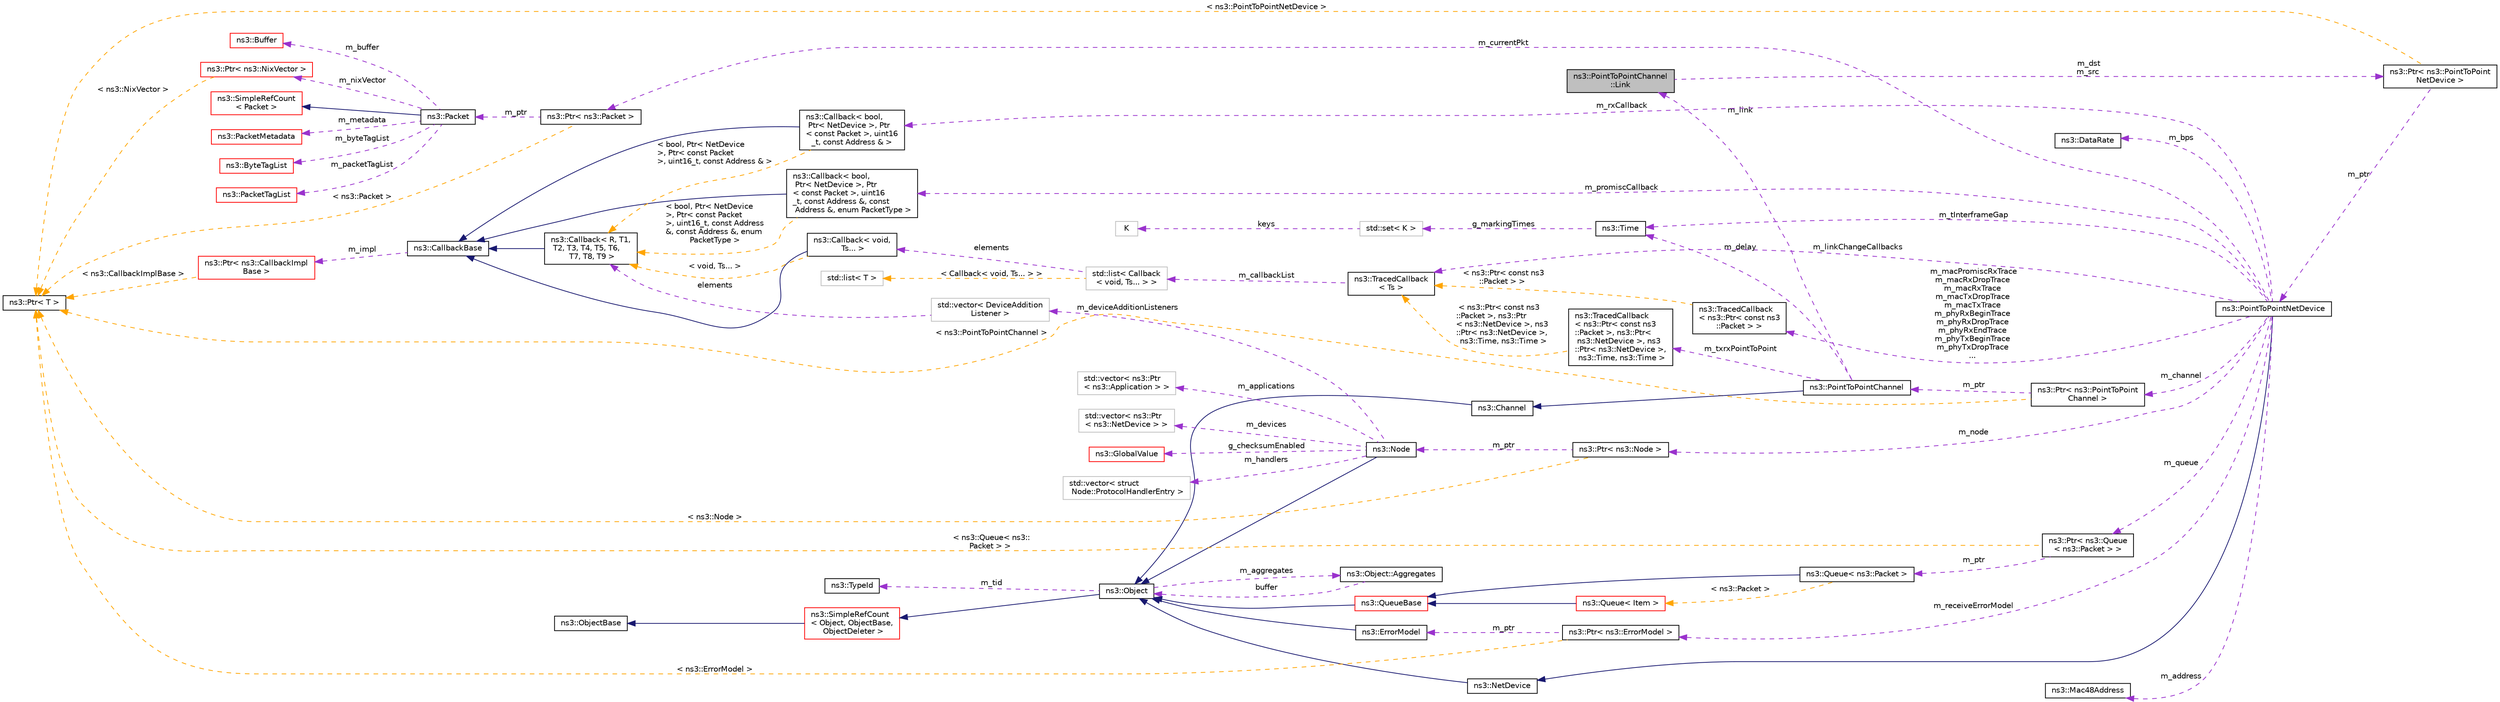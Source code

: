 digraph "ns3::PointToPointChannel::Link"
{
 // LATEX_PDF_SIZE
  edge [fontname="Helvetica",fontsize="10",labelfontname="Helvetica",labelfontsize="10"];
  node [fontname="Helvetica",fontsize="10",shape=record];
  rankdir="LR";
  Node1 [label="ns3::PointToPointChannel\l::Link",height=0.2,width=0.4,color="black", fillcolor="grey75", style="filled", fontcolor="black",tooltip="Wire model for the PointToPointChannel."];
  Node2 -> Node1 [dir="back",color="darkorchid3",fontsize="10",style="dashed",label=" m_dst\nm_src" ,fontname="Helvetica"];
  Node2 [label="ns3::Ptr\< ns3::PointToPoint\lNetDevice \>",height=0.2,width=0.4,color="black", fillcolor="white", style="filled",URL="$classns3_1_1_ptr.html",tooltip=" "];
  Node3 -> Node2 [dir="back",color="darkorchid3",fontsize="10",style="dashed",label=" m_ptr" ,fontname="Helvetica"];
  Node3 [label="ns3::PointToPointNetDevice",height=0.2,width=0.4,color="black", fillcolor="white", style="filled",URL="$classns3_1_1_point_to_point_net_device.html",tooltip="A Device for a Point to Point Network Link."];
  Node4 -> Node3 [dir="back",color="midnightblue",fontsize="10",style="solid",fontname="Helvetica"];
  Node4 [label="ns3::NetDevice",height=0.2,width=0.4,color="black", fillcolor="white", style="filled",URL="$classns3_1_1_net_device.html",tooltip="Network layer to device interface."];
  Node5 -> Node4 [dir="back",color="midnightblue",fontsize="10",style="solid",fontname="Helvetica"];
  Node5 [label="ns3::Object",height=0.2,width=0.4,color="black", fillcolor="white", style="filled",URL="$classns3_1_1_object.html",tooltip="A base class which provides memory management and object aggregation."];
  Node6 -> Node5 [dir="back",color="midnightblue",fontsize="10",style="solid",fontname="Helvetica"];
  Node6 [label="ns3::SimpleRefCount\l\< Object, ObjectBase,\l ObjectDeleter \>",height=0.2,width=0.4,color="red", fillcolor="white", style="filled",URL="$classns3_1_1_simple_ref_count.html",tooltip=" "];
  Node7 -> Node6 [dir="back",color="midnightblue",fontsize="10",style="solid",fontname="Helvetica"];
  Node7 [label="ns3::ObjectBase",height=0.2,width=0.4,color="black", fillcolor="white", style="filled",URL="$classns3_1_1_object_base.html",tooltip="Anchor the ns-3 type and attribute system."];
  Node10 -> Node5 [dir="back",color="darkorchid3",fontsize="10",style="dashed",label=" m_tid" ,fontname="Helvetica"];
  Node10 [label="ns3::TypeId",height=0.2,width=0.4,color="black", fillcolor="white", style="filled",URL="$classns3_1_1_type_id.html",tooltip="a unique identifier for an interface."];
  Node11 -> Node5 [dir="back",color="darkorchid3",fontsize="10",style="dashed",label=" m_aggregates" ,fontname="Helvetica"];
  Node11 [label="ns3::Object::Aggregates",height=0.2,width=0.4,color="black", fillcolor="white", style="filled",URL="$structns3_1_1_object_1_1_aggregates.html",tooltip="The list of Objects aggregated to this one."];
  Node5 -> Node11 [dir="back",color="darkorchid3",fontsize="10",style="dashed",label=" buffer" ,fontname="Helvetica"];
  Node12 -> Node3 [dir="back",color="darkorchid3",fontsize="10",style="dashed",label=" m_address" ,fontname="Helvetica"];
  Node12 [label="ns3::Mac48Address",height=0.2,width=0.4,color="black", fillcolor="white", style="filled",URL="$classns3_1_1_mac48_address.html",tooltip="an EUI-48 address"];
  Node13 -> Node3 [dir="back",color="darkorchid3",fontsize="10",style="dashed",label=" m_macPromiscRxTrace\nm_macRxDropTrace\nm_macRxTrace\nm_macTxDropTrace\nm_macTxTrace\nm_phyRxBeginTrace\nm_phyRxDropTrace\nm_phyRxEndTrace\nm_phyTxBeginTrace\nm_phyTxDropTrace\n..." ,fontname="Helvetica"];
  Node13 [label="ns3::TracedCallback\l\< ns3::Ptr\< const ns3\l::Packet \> \>",height=0.2,width=0.4,color="black", fillcolor="white", style="filled",URL="$classns3_1_1_traced_callback.html",tooltip=" "];
  Node14 -> Node13 [dir="back",color="orange",fontsize="10",style="dashed",label=" \< ns3::Ptr\< const ns3\l::Packet \> \>" ,fontname="Helvetica"];
  Node14 [label="ns3::TracedCallback\l\< Ts \>",height=0.2,width=0.4,color="black", fillcolor="white", style="filled",URL="$classns3_1_1_traced_callback.html",tooltip="Forward calls to a chain of Callback."];
  Node15 -> Node14 [dir="back",color="darkorchid3",fontsize="10",style="dashed",label=" m_callbackList" ,fontname="Helvetica"];
  Node15 [label="std::list\< Callback\l\< void, Ts... \> \>",height=0.2,width=0.4,color="grey75", fillcolor="white", style="filled",tooltip=" "];
  Node16 -> Node15 [dir="back",color="darkorchid3",fontsize="10",style="dashed",label=" elements" ,fontname="Helvetica"];
  Node16 [label="ns3::Callback\< void,\l Ts... \>",height=0.2,width=0.4,color="black", fillcolor="white", style="filled",URL="$classns3_1_1_callback.html",tooltip=" "];
  Node17 -> Node16 [dir="back",color="midnightblue",fontsize="10",style="solid",fontname="Helvetica"];
  Node17 [label="ns3::CallbackBase",height=0.2,width=0.4,color="black", fillcolor="white", style="filled",URL="$classns3_1_1_callback_base.html",tooltip="Base class for Callback class."];
  Node18 -> Node17 [dir="back",color="darkorchid3",fontsize="10",style="dashed",label=" m_impl" ,fontname="Helvetica"];
  Node18 [label="ns3::Ptr\< ns3::CallbackImpl\lBase \>",height=0.2,width=0.4,color="red", fillcolor="white", style="filled",URL="$classns3_1_1_ptr.html",tooltip=" "];
  Node21 -> Node18 [dir="back",color="orange",fontsize="10",style="dashed",label=" \< ns3::CallbackImplBase \>" ,fontname="Helvetica"];
  Node21 [label="ns3::Ptr\< T \>",height=0.2,width=0.4,color="black", fillcolor="white", style="filled",URL="$classns3_1_1_ptr.html",tooltip="Smart pointer class similar to boost::intrusive_ptr."];
  Node22 -> Node16 [dir="back",color="orange",fontsize="10",style="dashed",label=" \< void, Ts... \>" ,fontname="Helvetica"];
  Node22 [label="ns3::Callback\< R, T1,\l T2, T3, T4, T5, T6,\l T7, T8, T9 \>",height=0.2,width=0.4,color="black", fillcolor="white", style="filled",URL="$classns3_1_1_callback.html",tooltip="Callback template class."];
  Node17 -> Node22 [dir="back",color="midnightblue",fontsize="10",style="solid",fontname="Helvetica"];
  Node23 -> Node15 [dir="back",color="orange",fontsize="10",style="dashed",label=" \< Callback\< void, Ts... \> \>" ,fontname="Helvetica"];
  Node23 [label="std::list\< T \>",height=0.2,width=0.4,color="grey75", fillcolor="white", style="filled",tooltip=" "];
  Node25 -> Node3 [dir="back",color="darkorchid3",fontsize="10",style="dashed",label=" m_bps" ,fontname="Helvetica"];
  Node25 [label="ns3::DataRate",height=0.2,width=0.4,color="black", fillcolor="white", style="filled",URL="$classns3_1_1_data_rate.html",tooltip="Class for representing data rates."];
  Node26 -> Node3 [dir="back",color="darkorchid3",fontsize="10",style="dashed",label=" m_promiscCallback" ,fontname="Helvetica"];
  Node26 [label="ns3::Callback\< bool,\l Ptr\< NetDevice \>, Ptr\l\< const Packet \>, uint16\l_t, const Address &, const\l Address &, enum PacketType \>",height=0.2,width=0.4,color="black", fillcolor="white", style="filled",URL="$classns3_1_1_callback.html",tooltip=" "];
  Node17 -> Node26 [dir="back",color="midnightblue",fontsize="10",style="solid",fontname="Helvetica"];
  Node22 -> Node26 [dir="back",color="orange",fontsize="10",style="dashed",label=" \< bool, Ptr\< NetDevice\l \>, Ptr\< const Packet\l \>, uint16_t, const Address\l &, const Address &, enum\l PacketType \>" ,fontname="Helvetica"];
  Node27 -> Node3 [dir="back",color="darkorchid3",fontsize="10",style="dashed",label=" m_node" ,fontname="Helvetica"];
  Node27 [label="ns3::Ptr\< ns3::Node \>",height=0.2,width=0.4,color="black", fillcolor="white", style="filled",URL="$classns3_1_1_ptr.html",tooltip=" "];
  Node28 -> Node27 [dir="back",color="darkorchid3",fontsize="10",style="dashed",label=" m_ptr" ,fontname="Helvetica"];
  Node28 [label="ns3::Node",height=0.2,width=0.4,color="black", fillcolor="white", style="filled",URL="$classns3_1_1_node.html",tooltip="A network Node."];
  Node5 -> Node28 [dir="back",color="midnightblue",fontsize="10",style="solid",fontname="Helvetica"];
  Node29 -> Node28 [dir="back",color="darkorchid3",fontsize="10",style="dashed",label=" m_applications" ,fontname="Helvetica"];
  Node29 [label="std::vector\< ns3::Ptr\l\< ns3::Application \> \>",height=0.2,width=0.4,color="grey75", fillcolor="white", style="filled",tooltip=" "];
  Node40 -> Node28 [dir="back",color="darkorchid3",fontsize="10",style="dashed",label=" m_devices" ,fontname="Helvetica"];
  Node40 [label="std::vector\< ns3::Ptr\l\< ns3::NetDevice \> \>",height=0.2,width=0.4,color="grey75", fillcolor="white", style="filled",tooltip=" "];
  Node42 -> Node28 [dir="back",color="darkorchid3",fontsize="10",style="dashed",label=" g_checksumEnabled" ,fontname="Helvetica"];
  Node42 [label="ns3::GlobalValue",height=0.2,width=0.4,color="red", fillcolor="white", style="filled",URL="$classns3_1_1_global_value.html",tooltip="Hold a so-called 'global value'."];
  Node51 -> Node28 [dir="back",color="darkorchid3",fontsize="10",style="dashed",label=" m_handlers" ,fontname="Helvetica"];
  Node51 [label="std::vector\< struct\l Node::ProtocolHandlerEntry \>",height=0.2,width=0.4,color="grey75", fillcolor="white", style="filled",tooltip=" "];
  Node54 -> Node28 [dir="back",color="darkorchid3",fontsize="10",style="dashed",label=" m_deviceAdditionListeners" ,fontname="Helvetica"];
  Node54 [label="std::vector\< DeviceAddition\lListener \>",height=0.2,width=0.4,color="grey75", fillcolor="white", style="filled",tooltip=" "];
  Node22 -> Node54 [dir="back",color="darkorchid3",fontsize="10",style="dashed",label=" elements" ,fontname="Helvetica"];
  Node21 -> Node27 [dir="back",color="orange",fontsize="10",style="dashed",label=" \< ns3::Node \>" ,fontname="Helvetica"];
  Node14 -> Node3 [dir="back",color="darkorchid3",fontsize="10",style="dashed",label=" m_linkChangeCallbacks" ,fontname="Helvetica"];
  Node55 -> Node3 [dir="back",color="darkorchid3",fontsize="10",style="dashed",label=" m_rxCallback" ,fontname="Helvetica"];
  Node55 [label="ns3::Callback\< bool,\l Ptr\< NetDevice \>, Ptr\l\< const Packet \>, uint16\l_t, const Address & \>",height=0.2,width=0.4,color="black", fillcolor="white", style="filled",URL="$classns3_1_1_callback.html",tooltip=" "];
  Node17 -> Node55 [dir="back",color="midnightblue",fontsize="10",style="solid",fontname="Helvetica"];
  Node22 -> Node55 [dir="back",color="orange",fontsize="10",style="dashed",label=" \< bool, Ptr\< NetDevice\l \>, Ptr\< const Packet\l \>, uint16_t, const Address & \>" ,fontname="Helvetica"];
  Node36 -> Node3 [dir="back",color="darkorchid3",fontsize="10",style="dashed",label=" m_tInterframeGap" ,fontname="Helvetica"];
  Node36 [label="ns3::Time",height=0.2,width=0.4,color="black", fillcolor="white", style="filled",URL="$classns3_1_1_time.html",tooltip="Simulation virtual time values and global simulation resolution."];
  Node37 -> Node36 [dir="back",color="darkorchid3",fontsize="10",style="dashed",label=" g_markingTimes" ,fontname="Helvetica"];
  Node37 [label="std::set\< K \>",height=0.2,width=0.4,color="grey75", fillcolor="white", style="filled",tooltip=" "];
  Node38 -> Node37 [dir="back",color="darkorchid3",fontsize="10",style="dashed",label=" keys" ,fontname="Helvetica"];
  Node38 [label="K",height=0.2,width=0.4,color="grey75", fillcolor="white", style="filled",tooltip=" "];
  Node56 -> Node3 [dir="back",color="darkorchid3",fontsize="10",style="dashed",label=" m_currentPkt" ,fontname="Helvetica"];
  Node56 [label="ns3::Ptr\< ns3::Packet \>",height=0.2,width=0.4,color="black", fillcolor="white", style="filled",URL="$classns3_1_1_ptr.html",tooltip=" "];
  Node57 -> Node56 [dir="back",color="darkorchid3",fontsize="10",style="dashed",label=" m_ptr" ,fontname="Helvetica"];
  Node57 [label="ns3::Packet",height=0.2,width=0.4,color="black", fillcolor="white", style="filled",URL="$classns3_1_1_packet.html",tooltip="network packets"];
  Node58 -> Node57 [dir="back",color="midnightblue",fontsize="10",style="solid",fontname="Helvetica"];
  Node58 [label="ns3::SimpleRefCount\l\< Packet \>",height=0.2,width=0.4,color="red", fillcolor="white", style="filled",URL="$classns3_1_1_simple_ref_count.html",tooltip=" "];
  Node59 -> Node57 [dir="back",color="darkorchid3",fontsize="10",style="dashed",label=" m_nixVector" ,fontname="Helvetica"];
  Node59 [label="ns3::Ptr\< ns3::NixVector \>",height=0.2,width=0.4,color="red", fillcolor="white", style="filled",URL="$classns3_1_1_ptr.html",tooltip=" "];
  Node21 -> Node59 [dir="back",color="orange",fontsize="10",style="dashed",label=" \< ns3::NixVector \>" ,fontname="Helvetica"];
  Node63 -> Node57 [dir="back",color="darkorchid3",fontsize="10",style="dashed",label=" m_metadata" ,fontname="Helvetica"];
  Node63 [label="ns3::PacketMetadata",height=0.2,width=0.4,color="red", fillcolor="white", style="filled",URL="$classns3_1_1_packet_metadata.html",tooltip="Handle packet metadata about packet headers and trailers."];
  Node66 -> Node57 [dir="back",color="darkorchid3",fontsize="10",style="dashed",label=" m_byteTagList" ,fontname="Helvetica"];
  Node66 [label="ns3::ByteTagList",height=0.2,width=0.4,color="red", fillcolor="white", style="filled",URL="$classns3_1_1_byte_tag_list.html",tooltip="keep track of the byte tags stored in a packet."];
  Node68 -> Node57 [dir="back",color="darkorchid3",fontsize="10",style="dashed",label=" m_packetTagList" ,fontname="Helvetica"];
  Node68 [label="ns3::PacketTagList",height=0.2,width=0.4,color="red", fillcolor="white", style="filled",URL="$classns3_1_1_packet_tag_list.html",tooltip="List of the packet tags stored in a packet."];
  Node70 -> Node57 [dir="back",color="darkorchid3",fontsize="10",style="dashed",label=" m_buffer" ,fontname="Helvetica"];
  Node70 [label="ns3::Buffer",height=0.2,width=0.4,color="red", fillcolor="white", style="filled",URL="$classns3_1_1_buffer.html",tooltip="automatically resized byte buffer"];
  Node21 -> Node56 [dir="back",color="orange",fontsize="10",style="dashed",label=" \< ns3::Packet \>" ,fontname="Helvetica"];
  Node73 -> Node3 [dir="back",color="darkorchid3",fontsize="10",style="dashed",label=" m_channel" ,fontname="Helvetica"];
  Node73 [label="ns3::Ptr\< ns3::PointToPoint\lChannel \>",height=0.2,width=0.4,color="black", fillcolor="white", style="filled",URL="$classns3_1_1_ptr.html",tooltip=" "];
  Node74 -> Node73 [dir="back",color="darkorchid3",fontsize="10",style="dashed",label=" m_ptr" ,fontname="Helvetica"];
  Node74 [label="ns3::PointToPointChannel",height=0.2,width=0.4,color="black", fillcolor="white", style="filled",URL="$classns3_1_1_point_to_point_channel.html",tooltip="Simple Point To Point Channel."];
  Node75 -> Node74 [dir="back",color="midnightblue",fontsize="10",style="solid",fontname="Helvetica"];
  Node75 [label="ns3::Channel",height=0.2,width=0.4,color="black", fillcolor="white", style="filled",URL="$classns3_1_1_channel.html",tooltip="Abstract Channel Base Class."];
  Node5 -> Node75 [dir="back",color="midnightblue",fontsize="10",style="solid",fontname="Helvetica"];
  Node1 -> Node74 [dir="back",color="darkorchid3",fontsize="10",style="dashed",label=" m_link" ,fontname="Helvetica"];
  Node36 -> Node74 [dir="back",color="darkorchid3",fontsize="10",style="dashed",label=" m_delay" ,fontname="Helvetica"];
  Node76 -> Node74 [dir="back",color="darkorchid3",fontsize="10",style="dashed",label=" m_txrxPointToPoint" ,fontname="Helvetica"];
  Node76 [label="ns3::TracedCallback\l\< ns3::Ptr\< const ns3\l::Packet \>, ns3::Ptr\<\l ns3::NetDevice \>, ns3\l::Ptr\< ns3::NetDevice \>,\l ns3::Time, ns3::Time \>",height=0.2,width=0.4,color="black", fillcolor="white", style="filled",URL="$classns3_1_1_traced_callback.html",tooltip=" "];
  Node14 -> Node76 [dir="back",color="orange",fontsize="10",style="dashed",label=" \< ns3::Ptr\< const ns3\l::Packet \>, ns3::Ptr\l\< ns3::NetDevice \>, ns3\l::Ptr\< ns3::NetDevice \>,\l ns3::Time, ns3::Time \>" ,fontname="Helvetica"];
  Node21 -> Node73 [dir="back",color="orange",fontsize="10",style="dashed",label=" \< ns3::PointToPointChannel \>" ,fontname="Helvetica"];
  Node77 -> Node3 [dir="back",color="darkorchid3",fontsize="10",style="dashed",label=" m_queue" ,fontname="Helvetica"];
  Node77 [label="ns3::Ptr\< ns3::Queue\l\< ns3::Packet \> \>",height=0.2,width=0.4,color="black", fillcolor="white", style="filled",URL="$classns3_1_1_ptr.html",tooltip=" "];
  Node78 -> Node77 [dir="back",color="darkorchid3",fontsize="10",style="dashed",label=" m_ptr" ,fontname="Helvetica"];
  Node78 [label="ns3::Queue\< ns3::Packet \>",height=0.2,width=0.4,color="black", fillcolor="white", style="filled",URL="$classns3_1_1_queue.html",tooltip=" "];
  Node79 -> Node78 [dir="back",color="midnightblue",fontsize="10",style="solid",fontname="Helvetica"];
  Node79 [label="ns3::QueueBase",height=0.2,width=0.4,color="red", fillcolor="white", style="filled",URL="$classns3_1_1_queue_base.html",tooltip="Abstract base class for packet Queues."];
  Node5 -> Node79 [dir="back",color="midnightblue",fontsize="10",style="solid",fontname="Helvetica"];
  Node84 -> Node78 [dir="back",color="orange",fontsize="10",style="dashed",label=" \< ns3::Packet \>" ,fontname="Helvetica"];
  Node84 [label="ns3::Queue\< Item \>",height=0.2,width=0.4,color="red", fillcolor="white", style="filled",URL="$classns3_1_1_queue.html",tooltip="Template class for packet Queues."];
  Node79 -> Node84 [dir="back",color="midnightblue",fontsize="10",style="solid",fontname="Helvetica"];
  Node21 -> Node77 [dir="back",color="orange",fontsize="10",style="dashed",label=" \< ns3::Queue\< ns3::\lPacket \> \>" ,fontname="Helvetica"];
  Node88 -> Node3 [dir="back",color="darkorchid3",fontsize="10",style="dashed",label=" m_receiveErrorModel" ,fontname="Helvetica"];
  Node88 [label="ns3::Ptr\< ns3::ErrorModel \>",height=0.2,width=0.4,color="black", fillcolor="white", style="filled",URL="$classns3_1_1_ptr.html",tooltip=" "];
  Node89 -> Node88 [dir="back",color="darkorchid3",fontsize="10",style="dashed",label=" m_ptr" ,fontname="Helvetica"];
  Node89 [label="ns3::ErrorModel",height=0.2,width=0.4,color="black", fillcolor="white", style="filled",URL="$classns3_1_1_error_model.html",tooltip="General error model that can be used to corrupt packets."];
  Node5 -> Node89 [dir="back",color="midnightblue",fontsize="10",style="solid",fontname="Helvetica"];
  Node21 -> Node88 [dir="back",color="orange",fontsize="10",style="dashed",label=" \< ns3::ErrorModel \>" ,fontname="Helvetica"];
  Node21 -> Node2 [dir="back",color="orange",fontsize="10",style="dashed",label=" \< ns3::PointToPointNetDevice \>" ,fontname="Helvetica"];
}

